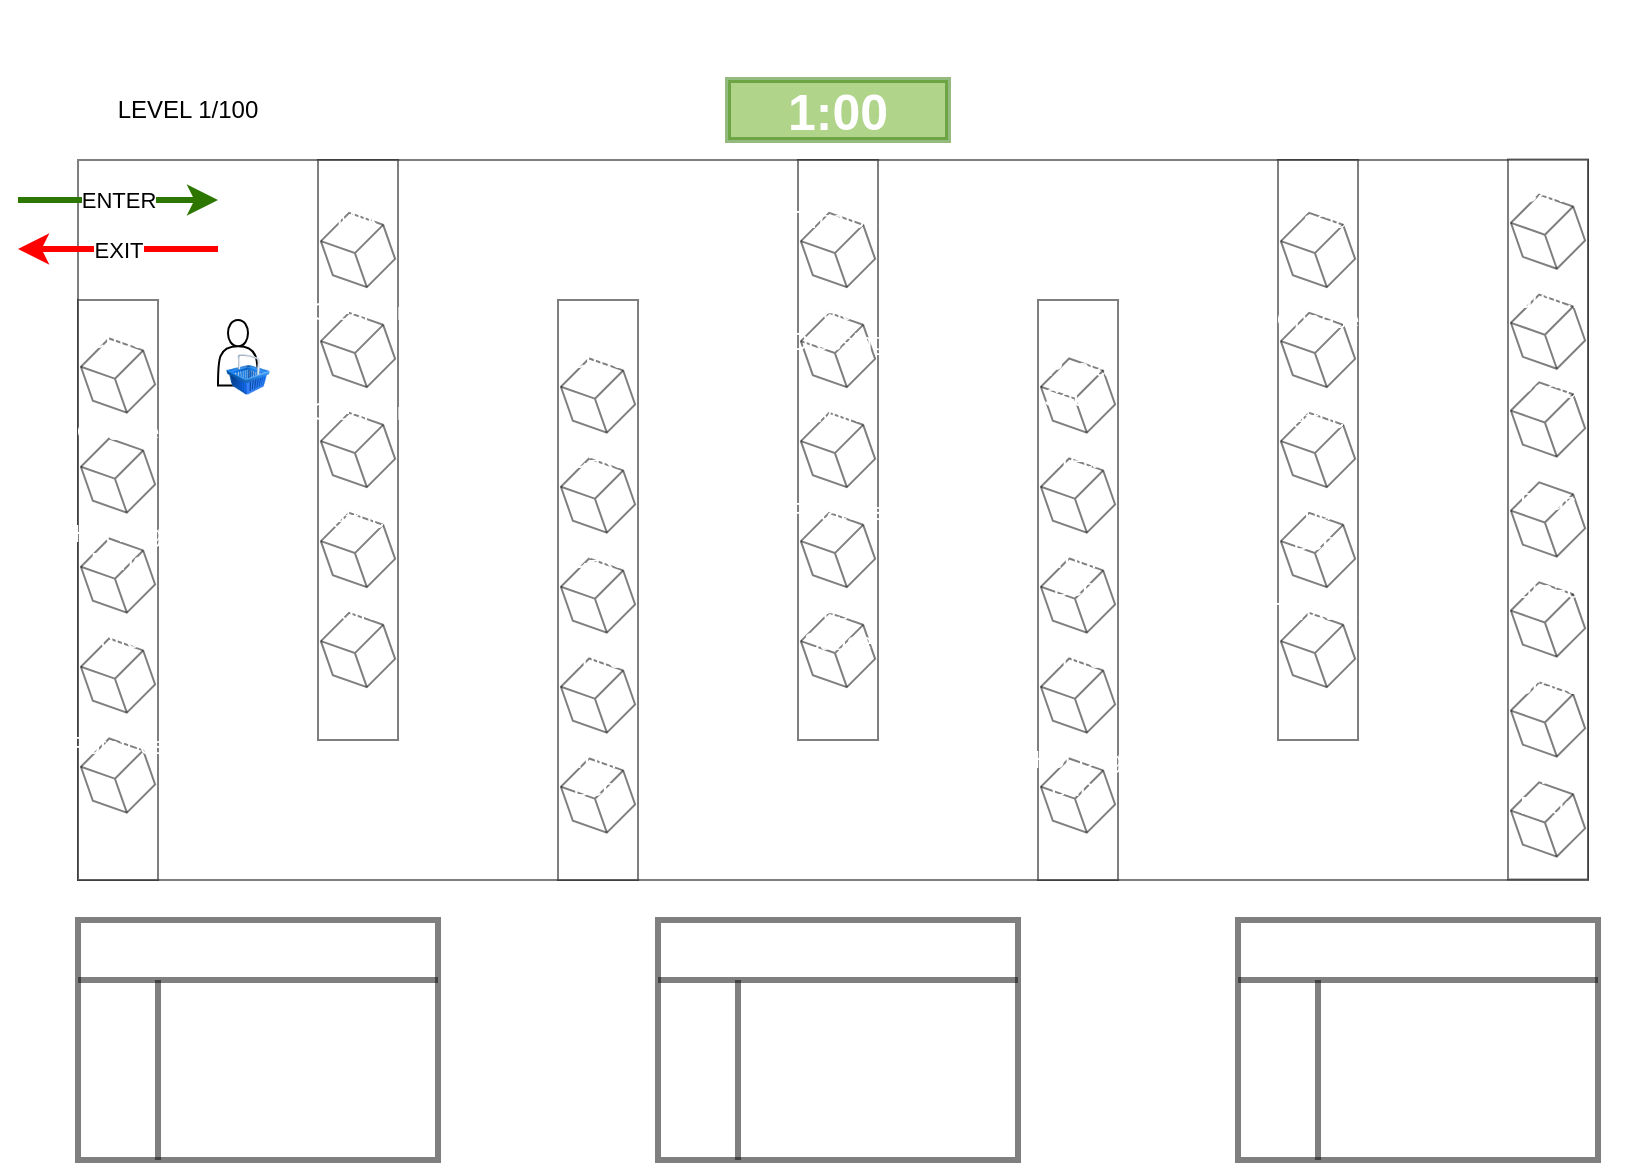 <mxfile>
    <diagram id="Rlf8xE68demIQxLl0rlF" name="Page-1">
        <mxGraphModel dx="767" dy="823" grid="1" gridSize="10" guides="1" tooltips="1" connect="1" arrows="1" fold="1" page="1" pageScale="1" pageWidth="850" pageHeight="1100" math="0" shadow="0">
            <root>
                <mxCell id="0"/>
                <mxCell id="1" parent="0"/>
                <mxCell id="2" value="" style="rounded=0;whiteSpace=wrap;html=1;opacity=50;" parent="1" vertex="1">
                    <mxGeometry x="40" y="160" width="755" height="360" as="geometry"/>
                </mxCell>
                <mxCell id="8" value="" style="rounded=0;whiteSpace=wrap;html=1;opacity=50;" parent="1" vertex="1">
                    <mxGeometry x="40" y="230" width="40" height="290" as="geometry"/>
                </mxCell>
                <mxCell id="10" value="" style="rounded=0;whiteSpace=wrap;html=1;opacity=50;" parent="1" vertex="1">
                    <mxGeometry x="160" y="160" width="40" height="290" as="geometry"/>
                </mxCell>
                <mxCell id="11" value="" style="rounded=0;whiteSpace=wrap;html=1;opacity=50;" parent="1" vertex="1">
                    <mxGeometry x="280" y="230" width="40" height="290" as="geometry"/>
                </mxCell>
                <mxCell id="12" value="" style="rounded=0;whiteSpace=wrap;html=1;opacity=50;" parent="1" vertex="1">
                    <mxGeometry x="400" y="160" width="40" height="290" as="geometry"/>
                </mxCell>
                <mxCell id="13" value="" style="rounded=0;whiteSpace=wrap;html=1;opacity=50;" parent="1" vertex="1">
                    <mxGeometry x="520" y="230" width="40" height="290" as="geometry"/>
                </mxCell>
                <mxCell id="14" value="" style="rounded=0;whiteSpace=wrap;html=1;opacity=50;" parent="1" vertex="1">
                    <mxGeometry x="640" y="160" width="40" height="290" as="geometry"/>
                </mxCell>
                <mxCell id="160" style="edgeStyle=none;html=1;" edge="1" parent="1" source="16" target="2">
                    <mxGeometry relative="1" as="geometry"/>
                </mxCell>
                <mxCell id="16" value="" style="rounded=0;whiteSpace=wrap;html=1;opacity=50;" parent="1" vertex="1">
                    <mxGeometry x="755" y="159.74" width="40" height="360" as="geometry"/>
                </mxCell>
                <mxCell id="23" value="" style="endArrow=classic;html=1;fillColor=#60a917;strokeColor=#2D7600;strokeWidth=3;" parent="1" edge="1">
                    <mxGeometry relative="1" as="geometry">
                        <mxPoint x="10" y="180" as="sourcePoint"/>
                        <mxPoint x="110" y="180" as="targetPoint"/>
                    </mxGeometry>
                </mxCell>
                <mxCell id="24" value="ENTER" style="edgeLabel;resizable=0;html=1;align=center;verticalAlign=middle;" parent="23" connectable="0" vertex="1">
                    <mxGeometry relative="1" as="geometry"/>
                </mxCell>
                <mxCell id="26" value="" style="endArrow=classic;html=1;fillColor=#a20025;strokeColor=#FF0000;strokeWidth=3;" parent="1" edge="1">
                    <mxGeometry relative="1" as="geometry">
                        <mxPoint x="110" y="204.5" as="sourcePoint"/>
                        <mxPoint x="10" y="204.5" as="targetPoint"/>
                    </mxGeometry>
                </mxCell>
                <mxCell id="27" value="EXIT" style="edgeLabel;resizable=0;html=1;align=center;verticalAlign=middle;" parent="26" connectable="0" vertex="1">
                    <mxGeometry relative="1" as="geometry">
                        <mxPoint as="offset"/>
                    </mxGeometry>
                </mxCell>
                <mxCell id="29" value="" style="html=1;whiteSpace=wrap;shape=isoCube2;backgroundOutline=1;isoAngle=15;rotation=-135;opacity=50;" parent="1" vertex="1">
                    <mxGeometry x="43.75" y="250" width="32.5" height="35.58" as="geometry"/>
                </mxCell>
                <mxCell id="31" value="" style="html=1;whiteSpace=wrap;shape=isoCube2;backgroundOutline=1;isoAngle=15;rotation=-135;opacity=50;" parent="1" vertex="1">
                    <mxGeometry x="43.75" y="300" width="32.5" height="35.58" as="geometry"/>
                </mxCell>
                <mxCell id="32" value="" style="html=1;whiteSpace=wrap;shape=isoCube2;backgroundOutline=1;isoAngle=15;rotation=-135;opacity=50;" parent="1" vertex="1">
                    <mxGeometry x="43.75" y="350" width="32.5" height="35.58" as="geometry"/>
                </mxCell>
                <mxCell id="33" value="" style="html=1;whiteSpace=wrap;shape=isoCube2;backgroundOutline=1;isoAngle=15;rotation=-135;opacity=50;" parent="1" vertex="1">
                    <mxGeometry x="43.75" y="400" width="32.5" height="35.58" as="geometry"/>
                </mxCell>
                <mxCell id="34" value="" style="html=1;whiteSpace=wrap;shape=isoCube2;backgroundOutline=1;isoAngle=15;rotation=-135;opacity=50;" parent="1" vertex="1">
                    <mxGeometry x="43.75" y="450" width="32.5" height="35.58" as="geometry"/>
                </mxCell>
                <mxCell id="35" value="" style="html=1;whiteSpace=wrap;shape=isoCube2;backgroundOutline=1;isoAngle=15;rotation=-135;opacity=50;" parent="1" vertex="1">
                    <mxGeometry x="163.75" y="187.21" width="32.5" height="35.58" as="geometry"/>
                </mxCell>
                <mxCell id="36" value="" style="html=1;whiteSpace=wrap;shape=isoCube2;backgroundOutline=1;isoAngle=15;rotation=-135;opacity=50;" parent="1" vertex="1">
                    <mxGeometry x="163.75" y="237.21" width="32.5" height="35.58" as="geometry"/>
                </mxCell>
                <mxCell id="37" value="" style="html=1;whiteSpace=wrap;shape=isoCube2;backgroundOutline=1;isoAngle=15;rotation=-135;opacity=50;" parent="1" vertex="1">
                    <mxGeometry x="163.75" y="287.21" width="32.5" height="35.58" as="geometry"/>
                </mxCell>
                <mxCell id="38" value="" style="html=1;whiteSpace=wrap;shape=isoCube2;backgroundOutline=1;isoAngle=15;rotation=-135;opacity=50;" parent="1" vertex="1">
                    <mxGeometry x="163.75" y="337.21" width="32.5" height="35.58" as="geometry"/>
                </mxCell>
                <mxCell id="39" value="" style="html=1;whiteSpace=wrap;shape=isoCube2;backgroundOutline=1;isoAngle=15;rotation=-135;opacity=50;" parent="1" vertex="1">
                    <mxGeometry x="163.75" y="387.21" width="32.5" height="35.58" as="geometry"/>
                </mxCell>
                <mxCell id="40" value="" style="html=1;whiteSpace=wrap;shape=isoCube2;backgroundOutline=1;isoAngle=15;rotation=-135;opacity=50;" parent="1" vertex="1">
                    <mxGeometry x="283.75" y="260" width="32.5" height="35.58" as="geometry"/>
                </mxCell>
                <mxCell id="41" value="" style="html=1;whiteSpace=wrap;shape=isoCube2;backgroundOutline=1;isoAngle=15;rotation=-135;opacity=50;" parent="1" vertex="1">
                    <mxGeometry x="283.75" y="310" width="32.5" height="35.58" as="geometry"/>
                </mxCell>
                <mxCell id="42" value="" style="html=1;whiteSpace=wrap;shape=isoCube2;backgroundOutline=1;isoAngle=15;rotation=-135;opacity=50;" parent="1" vertex="1">
                    <mxGeometry x="283.75" y="360" width="32.5" height="35.58" as="geometry"/>
                </mxCell>
                <mxCell id="43" value="" style="html=1;whiteSpace=wrap;shape=isoCube2;backgroundOutline=1;isoAngle=15;rotation=-135;opacity=50;" parent="1" vertex="1">
                    <mxGeometry x="283.75" y="410" width="32.5" height="35.58" as="geometry"/>
                </mxCell>
                <mxCell id="44" value="" style="html=1;whiteSpace=wrap;shape=isoCube2;backgroundOutline=1;isoAngle=15;rotation=-135;opacity=50;" parent="1" vertex="1">
                    <mxGeometry x="283.75" y="460" width="32.5" height="35.58" as="geometry"/>
                </mxCell>
                <mxCell id="45" value="" style="html=1;whiteSpace=wrap;shape=isoCube2;backgroundOutline=1;isoAngle=15;rotation=-135;opacity=50;" parent="1" vertex="1">
                    <mxGeometry x="403.75" y="187.21" width="32.5" height="35.58" as="geometry"/>
                </mxCell>
                <mxCell id="46" value="" style="html=1;whiteSpace=wrap;shape=isoCube2;backgroundOutline=1;isoAngle=15;rotation=-135;opacity=50;" parent="1" vertex="1">
                    <mxGeometry x="403.75" y="237.21" width="32.5" height="35.58" as="geometry"/>
                </mxCell>
                <mxCell id="47" value="" style="html=1;whiteSpace=wrap;shape=isoCube2;backgroundOutline=1;isoAngle=15;rotation=-135;opacity=50;" parent="1" vertex="1">
                    <mxGeometry x="403.75" y="287.21" width="32.5" height="35.58" as="geometry"/>
                </mxCell>
                <mxCell id="48" value="" style="html=1;whiteSpace=wrap;shape=isoCube2;backgroundOutline=1;isoAngle=15;rotation=-135;opacity=50;" parent="1" vertex="1">
                    <mxGeometry x="403.75" y="337.21" width="32.5" height="35.58" as="geometry"/>
                </mxCell>
                <mxCell id="49" value="" style="html=1;whiteSpace=wrap;shape=isoCube2;backgroundOutline=1;isoAngle=15;rotation=-135;opacity=50;" parent="1" vertex="1">
                    <mxGeometry x="403.75" y="387.21" width="32.5" height="35.58" as="geometry"/>
                </mxCell>
                <mxCell id="50" value="" style="html=1;whiteSpace=wrap;shape=isoCube2;backgroundOutline=1;isoAngle=15;rotation=-135;opacity=50;" parent="1" vertex="1">
                    <mxGeometry x="523.75" y="260" width="32.5" height="35.58" as="geometry"/>
                </mxCell>
                <mxCell id="51" value="" style="html=1;whiteSpace=wrap;shape=isoCube2;backgroundOutline=1;isoAngle=15;rotation=-135;opacity=50;" parent="1" vertex="1">
                    <mxGeometry x="523.75" y="310" width="32.5" height="35.58" as="geometry"/>
                </mxCell>
                <mxCell id="52" value="" style="html=1;whiteSpace=wrap;shape=isoCube2;backgroundOutline=1;isoAngle=15;rotation=-135;opacity=50;" parent="1" vertex="1">
                    <mxGeometry x="523.75" y="360" width="32.5" height="35.58" as="geometry"/>
                </mxCell>
                <mxCell id="53" value="" style="html=1;whiteSpace=wrap;shape=isoCube2;backgroundOutline=1;isoAngle=15;rotation=-135;opacity=50;" parent="1" vertex="1">
                    <mxGeometry x="523.75" y="410" width="32.5" height="35.58" as="geometry"/>
                </mxCell>
                <mxCell id="54" value="" style="html=1;whiteSpace=wrap;shape=isoCube2;backgroundOutline=1;isoAngle=15;rotation=-135;opacity=50;" parent="1" vertex="1">
                    <mxGeometry x="523.75" y="460" width="32.5" height="35.58" as="geometry"/>
                </mxCell>
                <mxCell id="55" value="" style="html=1;whiteSpace=wrap;shape=isoCube2;backgroundOutline=1;isoAngle=15;rotation=-135;opacity=50;" parent="1" vertex="1">
                    <mxGeometry x="643.75" y="187.21" width="32.5" height="35.58" as="geometry"/>
                </mxCell>
                <mxCell id="56" value="" style="html=1;whiteSpace=wrap;shape=isoCube2;backgroundOutline=1;isoAngle=15;rotation=-135;opacity=50;" parent="1" vertex="1">
                    <mxGeometry x="643.75" y="237.21" width="32.5" height="35.58" as="geometry"/>
                </mxCell>
                <mxCell id="57" value="" style="html=1;whiteSpace=wrap;shape=isoCube2;backgroundOutline=1;isoAngle=15;rotation=-135;opacity=50;" parent="1" vertex="1">
                    <mxGeometry x="643.75" y="287.21" width="32.5" height="35.58" as="geometry"/>
                </mxCell>
                <mxCell id="58" value="" style="html=1;whiteSpace=wrap;shape=isoCube2;backgroundOutline=1;isoAngle=15;rotation=-135;opacity=50;" parent="1" vertex="1">
                    <mxGeometry x="643.75" y="337.21" width="32.5" height="35.58" as="geometry"/>
                </mxCell>
                <mxCell id="59" value="" style="html=1;whiteSpace=wrap;shape=isoCube2;backgroundOutline=1;isoAngle=15;rotation=-135;opacity=50;" parent="1" vertex="1">
                    <mxGeometry x="643.75" y="387.21" width="32.5" height="35.58" as="geometry"/>
                </mxCell>
                <mxCell id="60" value="" style="html=1;whiteSpace=wrap;shape=isoCube2;backgroundOutline=1;isoAngle=15;rotation=-135;opacity=50;" parent="1" vertex="1">
                    <mxGeometry x="758.75" y="271.95" width="32.5" height="35.58" as="geometry"/>
                </mxCell>
                <mxCell id="61" value="" style="html=1;whiteSpace=wrap;shape=isoCube2;backgroundOutline=1;isoAngle=15;rotation=-135;opacity=50;" parent="1" vertex="1">
                    <mxGeometry x="758.75" y="321.95" width="32.5" height="35.58" as="geometry"/>
                </mxCell>
                <mxCell id="62" value="" style="html=1;whiteSpace=wrap;shape=isoCube2;backgroundOutline=1;isoAngle=15;rotation=-135;opacity=50;" parent="1" vertex="1">
                    <mxGeometry x="758.75" y="371.95" width="32.5" height="35.58" as="geometry"/>
                </mxCell>
                <mxCell id="63" value="" style="html=1;whiteSpace=wrap;shape=isoCube2;backgroundOutline=1;isoAngle=15;rotation=-135;opacity=50;" parent="1" vertex="1">
                    <mxGeometry x="758.75" y="421.95" width="32.5" height="35.58" as="geometry"/>
                </mxCell>
                <mxCell id="64" value="" style="html=1;whiteSpace=wrap;shape=isoCube2;backgroundOutline=1;isoAngle=15;rotation=-135;opacity=50;" parent="1" vertex="1">
                    <mxGeometry x="758.75" y="471.95" width="32.5" height="35.58" as="geometry"/>
                </mxCell>
                <mxCell id="72" value="" style="shape=actor;whiteSpace=wrap;html=1;" parent="1" vertex="1">
                    <mxGeometry x="110" y="240" width="20" height="32.79" as="geometry"/>
                </mxCell>
                <mxCell id="74" value="" style="image;html=1;image=img/lib/clip_art/finance/Shopping_Cart_128x128.png" parent="1" vertex="1">
                    <mxGeometry x="110" y="257.21" width="30" height="20" as="geometry"/>
                </mxCell>
                <UserObject label="&lt;font color=&quot;#ffffff&quot;&gt;Lettuce&lt;br&gt;&lt;/font&gt;" placeholders="1" name="Variable" id="78">
                    <mxCell style="text;html=1;strokeColor=none;fillColor=none;align=center;verticalAlign=middle;whiteSpace=wrap;overflow=hidden;strokeWidth=3;" parent="1" vertex="1">
                        <mxGeometry x="20" y="240.0" width="80" height="20" as="geometry"/>
                    </mxCell>
                </UserObject>
                <UserObject label="&lt;font color=&quot;#ffffff&quot;&gt;Lettuce&lt;br&gt;&lt;/font&gt;" placeholders="1" name="Variable" id="79">
                    <mxCell style="text;html=1;strokeColor=none;fillColor=none;align=center;verticalAlign=middle;whiteSpace=wrap;overflow=hidden;strokeWidth=3;" parent="1" vertex="1">
                        <mxGeometry x="140" y="330" width="80" height="20" as="geometry"/>
                    </mxCell>
                </UserObject>
                <UserObject label="&lt;font color=&quot;#ffffff&quot;&gt;Lettuce&lt;br&gt;&lt;/font&gt;" placeholders="1" name="Variable" id="80">
                    <mxCell style="text;html=1;strokeColor=none;fillColor=none;align=center;verticalAlign=middle;whiteSpace=wrap;overflow=hidden;strokeWidth=3;" parent="1" vertex="1">
                        <mxGeometry x="260" y="250.0" width="80" height="20" as="geometry"/>
                    </mxCell>
                </UserObject>
                <UserObject label="&lt;font color=&quot;#ffffff&quot;&gt;Lettuce&lt;br&gt;&lt;/font&gt;" placeholders="1" name="Variable" id="81">
                    <mxCell style="text;html=1;strokeColor=none;fillColor=none;align=center;verticalAlign=middle;whiteSpace=wrap;overflow=hidden;strokeWidth=3;" parent="1" vertex="1">
                        <mxGeometry x="620" y="280" width="80" height="20" as="geometry"/>
                    </mxCell>
                </UserObject>
                <UserObject label="&lt;font color=&quot;#ffffff&quot;&gt;Bread&lt;br&gt;&lt;/font&gt;" placeholders="1" name="Variable" id="82">
                    <mxCell style="text;html=1;strokeColor=none;fillColor=none;align=center;verticalAlign=middle;whiteSpace=wrap;overflow=hidden;strokeWidth=3;" parent="1" vertex="1">
                        <mxGeometry x="735" y="412.67" width="80" height="20" as="geometry"/>
                    </mxCell>
                </UserObject>
                <UserObject label="&lt;font color=&quot;#ffffff&quot;&gt;Bread&lt;br&gt;&lt;/font&gt;" placeholders="1" name="Variable" id="83">
                    <mxCell style="text;html=1;strokeColor=none;fillColor=none;align=center;verticalAlign=middle;whiteSpace=wrap;overflow=hidden;strokeWidth=3;" parent="1" vertex="1">
                        <mxGeometry x="735" y="365.46" width="80" height="20" as="geometry"/>
                    </mxCell>
                </UserObject>
                <UserObject label="&lt;font color=&quot;#ffffff&quot;&gt;Bread&lt;br&gt;&lt;/font&gt;" placeholders="1" name="Variable" id="84">
                    <mxCell style="text;html=1;strokeColor=none;fillColor=none;align=center;verticalAlign=middle;whiteSpace=wrap;overflow=hidden;strokeWidth=3;" parent="1" vertex="1">
                        <mxGeometry x="500" y="300" width="80" height="20" as="geometry"/>
                    </mxCell>
                </UserObject>
                <UserObject label="&lt;font color=&quot;#ffffff&quot;&gt;Tomatoes&lt;br&gt;&lt;/font&gt;" placeholders="1" name="Variable" id="85">
                    <mxCell style="text;html=1;strokeColor=none;fillColor=none;align=center;verticalAlign=middle;whiteSpace=wrap;overflow=hidden;strokeWidth=3;" parent="1" vertex="1">
                        <mxGeometry x="620" y="375.58" width="80" height="20" as="geometry"/>
                    </mxCell>
                </UserObject>
                <UserObject label="&lt;font color=&quot;#ffffff&quot;&gt;Tomatoes&lt;br&gt;&lt;/font&gt;" placeholders="1" name="Variable" id="86">
                    <mxCell style="text;html=1;strokeColor=none;fillColor=none;align=center;verticalAlign=middle;whiteSpace=wrap;overflow=hidden;strokeWidth=3;" parent="1" vertex="1">
                        <mxGeometry x="380" y="180.0" width="80" height="20" as="geometry"/>
                    </mxCell>
                </UserObject>
                <UserObject label="&lt;font color=&quot;#ffffff&quot;&gt;Ground&lt;br&gt;Beef&lt;br&gt;&lt;/font&gt;" placeholders="1" name="Variable" id="87">
                    <mxCell style="text;html=1;strokeColor=none;fillColor=none;align=center;verticalAlign=middle;whiteSpace=wrap;overflow=hidden;strokeWidth=3;" parent="1" vertex="1">
                        <mxGeometry x="620" y="325.58" width="80" height="34.42" as="geometry"/>
                    </mxCell>
                </UserObject>
                <UserObject label="&lt;font color=&quot;#ffffff&quot;&gt;Ground&lt;br&gt;Beef&lt;br&gt;&lt;/font&gt;" placeholders="1" name="Variable" id="88">
                    <mxCell style="text;html=1;strokeColor=none;fillColor=none;align=center;verticalAlign=middle;whiteSpace=wrap;overflow=hidden;strokeWidth=3;" parent="1" vertex="1">
                        <mxGeometry x="500" y="350" width="80" height="30" as="geometry"/>
                    </mxCell>
                </UserObject>
                <UserObject label="&lt;font color=&quot;#ffffff&quot;&gt;Ground&lt;br&gt;Beef&lt;br&gt;&lt;/font&gt;" placeholders="1" name="Variable" id="89">
                    <mxCell style="text;html=1;strokeColor=none;fillColor=none;align=center;verticalAlign=middle;whiteSpace=wrap;overflow=hidden;strokeWidth=3;" parent="1" vertex="1">
                        <mxGeometry x="260" y="450" width="80" height="30" as="geometry"/>
                    </mxCell>
                </UserObject>
                <UserObject label="&lt;font color=&quot;#ffffff&quot;&gt;Cheese&lt;br&gt;&lt;/font&gt;" placeholders="1" name="Variable" id="90">
                    <mxCell style="text;html=1;strokeColor=none;fillColor=none;align=center;verticalAlign=middle;whiteSpace=wrap;overflow=hidden;strokeWidth=3;" parent="1" vertex="1">
                        <mxGeometry x="620" y="230.0" width="80" height="20" as="geometry"/>
                    </mxCell>
                </UserObject>
                <UserObject label="&lt;font color=&quot;#ffffff&quot;&gt;Cheese&lt;br&gt;&lt;/font&gt;" placeholders="1" name="Variable" id="91">
                    <mxCell style="text;html=1;strokeColor=none;fillColor=none;align=center;verticalAlign=middle;whiteSpace=wrap;overflow=hidden;strokeWidth=3;" parent="1" vertex="1">
                        <mxGeometry x="20" y="285.58" width="80" height="20" as="geometry"/>
                    </mxCell>
                </UserObject>
                <UserObject label="&lt;font color=&quot;#ffffff&quot;&gt;Pasta&lt;br&gt;&lt;/font&gt;" placeholders="1" name="Variable" id="92">
                    <mxCell style="text;html=1;strokeColor=none;fillColor=none;align=center;verticalAlign=middle;whiteSpace=wrap;overflow=hidden;strokeWidth=3;" parent="1" vertex="1">
                        <mxGeometry x="620" y="180.0" width="80" height="20" as="geometry"/>
                    </mxCell>
                </UserObject>
                <UserObject label="&lt;font color=&quot;#ffffff&quot;&gt;Pasta&lt;br&gt;&lt;/font&gt;" placeholders="1" name="Variable" id="93">
                    <mxCell style="text;html=1;strokeColor=none;fillColor=none;align=center;verticalAlign=middle;whiteSpace=wrap;overflow=hidden;strokeWidth=3;" parent="1" vertex="1">
                        <mxGeometry x="735" y="264.88" width="80" height="20" as="geometry"/>
                    </mxCell>
                </UserObject>
                <UserObject label="&lt;font color=&quot;#ffffff&quot;&gt;Pasta&lt;br&gt;Sauce&lt;br&gt;&lt;/font&gt;" placeholders="1" name="Variable" id="94">
                    <mxCell style="text;html=1;strokeColor=none;fillColor=none;align=center;verticalAlign=middle;whiteSpace=wrap;overflow=hidden;strokeWidth=3;" parent="1" vertex="1">
                        <mxGeometry x="500" y="252.79" width="80" height="37.21" as="geometry"/>
                    </mxCell>
                </UserObject>
                <UserObject label="&lt;font color=&quot;#ffffff&quot;&gt;Pasta&lt;br&gt;Sauce&lt;br&gt;&lt;/font&gt;" placeholders="1" name="Variable" id="95">
                    <mxCell style="text;html=1;strokeColor=none;fillColor=none;align=center;verticalAlign=middle;whiteSpace=wrap;overflow=hidden;strokeWidth=3;" parent="1" vertex="1">
                        <mxGeometry x="380" y="375.58" width="80" height="34.42" as="geometry"/>
                    </mxCell>
                </UserObject>
                <UserObject label="&lt;font color=&quot;#ffffff&quot;&gt;Cake&lt;br&gt;&lt;/font&gt;" placeholders="1" name="Variable" id="96">
                    <mxCell style="text;html=1;strokeColor=none;fillColor=none;align=center;verticalAlign=middle;whiteSpace=wrap;overflow=hidden;strokeWidth=3;" parent="1" vertex="1">
                        <mxGeometry x="260" y="300.0" width="80" height="20" as="geometry"/>
                    </mxCell>
                </UserObject>
                <UserObject label="&lt;font color=&quot;#ffffff&quot;&gt;Cake&lt;br&gt;&lt;/font&gt;" placeholders="1" name="Variable" id="97">
                    <mxCell style="text;html=1;strokeColor=none;fillColor=none;align=center;verticalAlign=middle;whiteSpace=wrap;overflow=hidden;strokeWidth=3;" parent="1" vertex="1">
                        <mxGeometry x="260" y="350.0" width="80" height="20" as="geometry"/>
                    </mxCell>
                </UserObject>
                <UserObject label="&lt;font color=&quot;#ffffff&quot;&gt;Hot&lt;br&gt;Dogs&lt;br&gt;&lt;/font&gt;" placeholders="1" name="Variable" id="98">
                    <mxCell style="text;html=1;strokeColor=none;fillColor=none;align=center;verticalAlign=middle;whiteSpace=wrap;overflow=hidden;strokeWidth=3;" parent="1" vertex="1">
                        <mxGeometry x="735" y="457.38" width="80" height="35" as="geometry"/>
                    </mxCell>
                </UserObject>
                <UserObject label="&lt;font color=&quot;#ffffff&quot;&gt;Hot&lt;br&gt;Dogs&lt;br&gt;&lt;/font&gt;" placeholders="1" name="Variable" id="99">
                    <mxCell style="text;html=1;strokeColor=none;fillColor=none;align=center;verticalAlign=middle;whiteSpace=wrap;overflow=hidden;strokeWidth=3;" parent="1" vertex="1">
                        <mxGeometry x="735" y="307.09" width="80" height="30" as="geometry"/>
                    </mxCell>
                </UserObject>
                <UserObject label="&lt;font color=&quot;#ffffff&quot;&gt;Hot Dog&lt;br&gt;Buns&lt;br&gt;&lt;/font&gt;" placeholders="1" name="Variable" id="100">
                    <mxCell style="text;html=1;strokeColor=none;fillColor=none;align=center;verticalAlign=middle;whiteSpace=wrap;overflow=hidden;strokeWidth=3;" parent="1" vertex="1">
                        <mxGeometry x="500" y="450" width="80" height="30" as="geometry"/>
                    </mxCell>
                </UserObject>
                <UserObject label="&lt;font color=&quot;#ffffff&quot;&gt;Hot Dog&lt;br&gt;Buns&lt;br&gt;&lt;/font&gt;" placeholders="1" name="Variable" id="101">
                    <mxCell style="text;html=1;strokeColor=none;fillColor=none;align=center;verticalAlign=middle;whiteSpace=wrap;overflow=hidden;strokeWidth=3;" parent="1" vertex="1">
                        <mxGeometry x="20" y="337.21" width="80" height="30" as="geometry"/>
                    </mxCell>
                </UserObject>
                <UserObject label="&lt;font color=&quot;#ffffff&quot;&gt;Potatoes&lt;br&gt;&lt;/font&gt;" placeholders="1" name="Variable" id="102">
                    <mxCell style="text;html=1;strokeColor=none;fillColor=none;align=center;verticalAlign=middle;whiteSpace=wrap;overflow=hidden;strokeWidth=3;" parent="1" vertex="1">
                        <mxGeometry x="380" y="325.58" width="80" height="20" as="geometry"/>
                    </mxCell>
                </UserObject>
                <UserObject label="&lt;font color=&quot;#ffffff&quot;&gt;Potatoes&lt;br&gt;&lt;/font&gt;" placeholders="1" name="Variable" id="104">
                    <mxCell style="text;html=1;strokeColor=none;fillColor=none;align=center;verticalAlign=middle;whiteSpace=wrap;overflow=hidden;strokeWidth=3;" parent="1" vertex="1">
                        <mxGeometry x="20" y="442.79" width="80" height="20" as="geometry"/>
                    </mxCell>
                </UserObject>
                <UserObject label="&lt;font color=&quot;#ffffff&quot;&gt;Milk&lt;br&gt;&lt;/font&gt;" placeholders="1" name="Variable" id="105">
                    <mxCell style="text;html=1;strokeColor=none;fillColor=none;align=center;verticalAlign=middle;whiteSpace=wrap;overflow=hidden;strokeWidth=3;" parent="1" vertex="1">
                        <mxGeometry x="380" y="277.21" width="80" height="20" as="geometry"/>
                    </mxCell>
                </UserObject>
                <UserObject label="&lt;font color=&quot;#ffffff&quot;&gt;Milk&lt;br&gt;&lt;/font&gt;" placeholders="1" name="Variable" id="106">
                    <mxCell style="text;html=1;strokeColor=none;fillColor=none;align=center;verticalAlign=middle;whiteSpace=wrap;overflow=hidden;strokeWidth=3;" parent="1" vertex="1">
                        <mxGeometry x="140" y="180" width="80" height="20" as="geometry"/>
                    </mxCell>
                </UserObject>
                <UserObject label="&lt;font color=&quot;#ffffff&quot;&gt;Butter&lt;br&gt;&lt;/font&gt;" placeholders="1" name="Variable" id="107">
                    <mxCell style="text;html=1;strokeColor=none;fillColor=none;align=center;verticalAlign=middle;whiteSpace=wrap;overflow=hidden;strokeWidth=3;" parent="1" vertex="1">
                        <mxGeometry x="260" y="400" width="80" height="20" as="geometry"/>
                    </mxCell>
                </UserObject>
                <UserObject label="&lt;font color=&quot;#ffffff&quot;&gt;Butter&lt;br&gt;&lt;/font&gt;" placeholders="1" name="Variable" id="108">
                    <mxCell style="text;html=1;strokeColor=none;fillColor=none;align=center;verticalAlign=middle;whiteSpace=wrap;overflow=hidden;strokeWidth=3;" parent="1" vertex="1">
                        <mxGeometry x="500" y="400" width="80" height="20" as="geometry"/>
                    </mxCell>
                </UserObject>
                <UserObject label="&lt;font color=&quot;#ffffff&quot;&gt;Coffee&lt;br&gt;&lt;/font&gt;" placeholders="1" name="Variable" id="109">
                    <mxCell style="text;html=1;strokeColor=none;fillColor=none;align=center;verticalAlign=middle;whiteSpace=wrap;overflow=hidden;strokeWidth=3;" parent="1" vertex="1">
                        <mxGeometry x="20" y="390" width="80" height="20" as="geometry"/>
                    </mxCell>
                </UserObject>
                <UserObject label="&lt;font color=&quot;#ffffff&quot;&gt;Coffee&lt;br&gt;&lt;/font&gt;" placeholders="1" name="Variable" id="110">
                    <mxCell style="text;html=1;strokeColor=none;fillColor=none;align=center;verticalAlign=middle;whiteSpace=wrap;overflow=hidden;strokeWidth=3;" parent="1" vertex="1">
                        <mxGeometry x="140" y="375.58" width="80" height="20" as="geometry"/>
                    </mxCell>
                </UserObject>
                <UserObject label="&lt;font color=&quot;#ffffff&quot;&gt;Creamer&lt;br&gt;&lt;/font&gt;" placeholders="1" name="Variable" id="111">
                    <mxCell style="text;html=1;strokeColor=none;fillColor=none;align=center;verticalAlign=middle;whiteSpace=wrap;overflow=hidden;strokeWidth=3;" parent="1" vertex="1">
                        <mxGeometry x="140" y="275.58" width="80" height="20" as="geometry"/>
                    </mxCell>
                </UserObject>
                <UserObject label="&lt;font color=&quot;#ffffff&quot;&gt;Creamer&lt;br&gt;&lt;/font&gt;" placeholders="1" name="Variable" id="112">
                    <mxCell style="text;html=1;strokeColor=none;fillColor=none;align=center;verticalAlign=middle;whiteSpace=wrap;overflow=hidden;strokeWidth=3;" parent="1" vertex="1">
                        <mxGeometry x="140" y="226.39" width="80" height="20" as="geometry"/>
                    </mxCell>
                </UserObject>
                <UserObject label="&lt;font color=&quot;#ffffff&quot;&gt;Salad&lt;br&gt;Dressing&lt;br&gt;&lt;/font&gt;" placeholders="1" name="Variable" id="113">
                    <mxCell style="text;html=1;strokeColor=none;fillColor=none;align=center;verticalAlign=middle;whiteSpace=wrap;overflow=hidden;strokeWidth=3;" parent="1" vertex="1">
                        <mxGeometry x="380" y="226.39" width="80" height="33.61" as="geometry"/>
                    </mxCell>
                </UserObject>
                <mxCell id="121" value="Hamburgers" style="shape=table;startSize=30;container=1;collapsible=0;childLayout=tableLayout;fixedRows=1;rowLines=0;fontStyle=1;strokeWidth=3;fontSize=15;fontColor=#FFFFFF;opacity=50;" parent="1" vertex="1">
                    <mxGeometry x="40" y="540" width="180" height="120" as="geometry"/>
                </mxCell>
                <mxCell id="122" value="" style="shape=tableRow;horizontal=0;startSize=0;swimlaneHead=0;swimlaneBody=0;top=0;left=0;bottom=0;right=0;collapsible=0;dropTarget=0;fillColor=none;points=[[0,0.5],[1,0.5]];portConstraint=eastwest;strokeWidth=3;fontSize=15;fontColor=#FFFFFF;opacity=50;" parent="121" vertex="1">
                    <mxGeometry y="30" width="180" height="30" as="geometry"/>
                </mxCell>
                <mxCell id="123" value="0/1" style="shape=partialRectangle;html=1;whiteSpace=wrap;connectable=0;fillColor=none;top=0;left=0;bottom=0;right=0;overflow=hidden;pointerEvents=1;strokeWidth=3;fontSize=15;fontColor=#FFFFFF;opacity=50;" parent="122" vertex="1">
                    <mxGeometry width="40" height="30" as="geometry">
                        <mxRectangle width="40" height="30" as="alternateBounds"/>
                    </mxGeometry>
                </mxCell>
                <mxCell id="124" value="Ground Beef" style="shape=partialRectangle;html=1;whiteSpace=wrap;connectable=0;fillColor=none;top=0;left=0;bottom=0;right=0;align=left;spacingLeft=6;overflow=hidden;strokeWidth=3;fontSize=15;fontColor=#FFFFFF;opacity=50;" parent="122" vertex="1">
                    <mxGeometry x="40" width="140" height="30" as="geometry">
                        <mxRectangle width="140" height="30" as="alternateBounds"/>
                    </mxGeometry>
                </mxCell>
                <mxCell id="125" value="" style="shape=tableRow;horizontal=0;startSize=0;swimlaneHead=0;swimlaneBody=0;top=0;left=0;bottom=0;right=0;collapsible=0;dropTarget=0;fillColor=none;points=[[0,0.5],[1,0.5]];portConstraint=eastwest;strokeWidth=3;fontSize=15;fontColor=#FFFFFF;opacity=50;" parent="121" vertex="1">
                    <mxGeometry y="60" width="180" height="30" as="geometry"/>
                </mxCell>
                <mxCell id="126" value="0/1" style="shape=partialRectangle;html=1;whiteSpace=wrap;connectable=0;fillColor=none;top=0;left=0;bottom=0;right=0;overflow=hidden;strokeWidth=3;fontSize=15;fontColor=#FFFFFF;opacity=50;" parent="125" vertex="1">
                    <mxGeometry width="40" height="30" as="geometry">
                        <mxRectangle width="40" height="30" as="alternateBounds"/>
                    </mxGeometry>
                </mxCell>
                <mxCell id="127" value="Cheese" style="shape=partialRectangle;html=1;whiteSpace=wrap;connectable=0;fillColor=none;top=0;left=0;bottom=0;right=0;align=left;spacingLeft=6;overflow=hidden;strokeWidth=3;fontSize=15;fontColor=#FFFFFF;opacity=50;" parent="125" vertex="1">
                    <mxGeometry x="40" width="140" height="30" as="geometry">
                        <mxRectangle width="140" height="30" as="alternateBounds"/>
                    </mxGeometry>
                </mxCell>
                <mxCell id="128" value="" style="shape=tableRow;horizontal=0;startSize=0;swimlaneHead=0;swimlaneBody=0;top=0;left=0;bottom=0;right=0;collapsible=0;dropTarget=0;fillColor=none;points=[[0,0.5],[1,0.5]];portConstraint=eastwest;strokeWidth=3;fontSize=15;fontColor=#FFFFFF;opacity=50;" parent="121" vertex="1">
                    <mxGeometry y="90" width="180" height="30" as="geometry"/>
                </mxCell>
                <mxCell id="129" value="0/1" style="shape=partialRectangle;html=1;whiteSpace=wrap;connectable=0;fillColor=none;top=0;left=0;bottom=0;right=0;overflow=hidden;strokeWidth=3;fontSize=15;fontColor=#FFFFFF;opacity=50;" parent="128" vertex="1">
                    <mxGeometry width="40" height="30" as="geometry">
                        <mxRectangle width="40" height="30" as="alternateBounds"/>
                    </mxGeometry>
                </mxCell>
                <mxCell id="130" value="Bread" style="shape=partialRectangle;html=1;whiteSpace=wrap;connectable=0;fillColor=none;top=0;left=0;bottom=0;right=0;align=left;spacingLeft=6;overflow=hidden;strokeWidth=3;fontSize=15;fontColor=#FFFFFF;opacity=50;" parent="128" vertex="1">
                    <mxGeometry x="40" width="140" height="30" as="geometry">
                        <mxRectangle width="140" height="30" as="alternateBounds"/>
                    </mxGeometry>
                </mxCell>
                <mxCell id="131" value="Salad" style="shape=table;startSize=30;container=1;collapsible=0;childLayout=tableLayout;fixedRows=1;rowLines=0;fontStyle=1;strokeWidth=3;fontSize=15;fontColor=#FFFFFF;opacity=50;" parent="1" vertex="1">
                    <mxGeometry x="330" y="540" width="180" height="120" as="geometry"/>
                </mxCell>
                <mxCell id="132" value="" style="shape=tableRow;horizontal=0;startSize=0;swimlaneHead=0;swimlaneBody=0;top=0;left=0;bottom=0;right=0;collapsible=0;dropTarget=0;fillColor=none;points=[[0,0.5],[1,0.5]];portConstraint=eastwest;strokeWidth=3;fontSize=15;fontColor=#FFFFFF;opacity=50;" parent="131" vertex="1">
                    <mxGeometry y="30" width="180" height="30" as="geometry"/>
                </mxCell>
                <mxCell id="133" value="0/2" style="shape=partialRectangle;html=1;whiteSpace=wrap;connectable=0;fillColor=none;top=0;left=0;bottom=0;right=0;overflow=hidden;pointerEvents=1;strokeWidth=3;fontSize=15;fontColor=#FFFFFF;opacity=50;" parent="132" vertex="1">
                    <mxGeometry width="40" height="30" as="geometry">
                        <mxRectangle width="40" height="30" as="alternateBounds"/>
                    </mxGeometry>
                </mxCell>
                <mxCell id="134" value="Lettuce" style="shape=partialRectangle;html=1;whiteSpace=wrap;connectable=0;fillColor=none;top=0;left=0;bottom=0;right=0;align=left;spacingLeft=6;overflow=hidden;strokeWidth=3;fontSize=15;fontColor=#FFFFFF;opacity=50;" parent="132" vertex="1">
                    <mxGeometry x="40" width="140" height="30" as="geometry">
                        <mxRectangle width="140" height="30" as="alternateBounds"/>
                    </mxGeometry>
                </mxCell>
                <mxCell id="135" value="" style="shape=tableRow;horizontal=0;startSize=0;swimlaneHead=0;swimlaneBody=0;top=0;left=0;bottom=0;right=0;collapsible=0;dropTarget=0;fillColor=none;points=[[0,0.5],[1,0.5]];portConstraint=eastwest;strokeWidth=3;fontSize=15;fontColor=#FFFFFF;opacity=50;" parent="131" vertex="1">
                    <mxGeometry y="60" width="180" height="30" as="geometry"/>
                </mxCell>
                <mxCell id="136" value="0/2" style="shape=partialRectangle;html=1;whiteSpace=wrap;connectable=0;fillColor=none;top=0;left=0;bottom=0;right=0;overflow=hidden;strokeWidth=3;fontSize=15;fontColor=#FFFFFF;opacity=50;" parent="135" vertex="1">
                    <mxGeometry width="40" height="30" as="geometry">
                        <mxRectangle width="40" height="30" as="alternateBounds"/>
                    </mxGeometry>
                </mxCell>
                <mxCell id="137" value="Tomatoes" style="shape=partialRectangle;html=1;whiteSpace=wrap;connectable=0;fillColor=none;top=0;left=0;bottom=0;right=0;align=left;spacingLeft=6;overflow=hidden;strokeWidth=3;fontSize=15;fontColor=#FFFFFF;opacity=50;" parent="135" vertex="1">
                    <mxGeometry x="40" width="140" height="30" as="geometry">
                        <mxRectangle width="140" height="30" as="alternateBounds"/>
                    </mxGeometry>
                </mxCell>
                <mxCell id="138" value="" style="shape=tableRow;horizontal=0;startSize=0;swimlaneHead=0;swimlaneBody=0;top=0;left=0;bottom=0;right=0;collapsible=0;dropTarget=0;fillColor=none;points=[[0,0.5],[1,0.5]];portConstraint=eastwest;strokeWidth=3;fontSize=15;fontColor=#FFFFFF;opacity=50;" parent="131" vertex="1">
                    <mxGeometry y="90" width="180" height="30" as="geometry"/>
                </mxCell>
                <mxCell id="139" value="0/1" style="shape=partialRectangle;html=1;whiteSpace=wrap;connectable=0;fillColor=none;top=0;left=0;bottom=0;right=0;overflow=hidden;strokeWidth=3;fontSize=15;fontColor=#FFFFFF;opacity=50;" parent="138" vertex="1">
                    <mxGeometry width="40" height="30" as="geometry">
                        <mxRectangle width="40" height="30" as="alternateBounds"/>
                    </mxGeometry>
                </mxCell>
                <mxCell id="140" value="Salad Dressing" style="shape=partialRectangle;html=1;whiteSpace=wrap;connectable=0;fillColor=none;top=0;left=0;bottom=0;right=0;align=left;spacingLeft=6;overflow=hidden;strokeWidth=3;fontSize=15;fontColor=#FFFFFF;opacity=50;" parent="138" vertex="1">
                    <mxGeometry x="40" width="140" height="30" as="geometry">
                        <mxRectangle width="140" height="30" as="alternateBounds"/>
                    </mxGeometry>
                </mxCell>
                <mxCell id="141" value="Mashed Potatoes" style="shape=table;startSize=30;container=1;collapsible=0;childLayout=tableLayout;fixedRows=1;rowLines=0;fontStyle=1;strokeWidth=3;fontSize=15;fontColor=#FFFFFF;opacity=50;" parent="1" vertex="1">
                    <mxGeometry x="620" y="540" width="180" height="120" as="geometry"/>
                </mxCell>
                <mxCell id="142" value="" style="shape=tableRow;horizontal=0;startSize=0;swimlaneHead=0;swimlaneBody=0;top=0;left=0;bottom=0;right=0;collapsible=0;dropTarget=0;fillColor=none;points=[[0,0.5],[1,0.5]];portConstraint=eastwest;strokeWidth=3;fontSize=15;fontColor=#FFFFFF;opacity=50;" parent="141" vertex="1">
                    <mxGeometry y="30" width="180" height="30" as="geometry"/>
                </mxCell>
                <mxCell id="143" value="0/1" style="shape=partialRectangle;html=1;whiteSpace=wrap;connectable=0;fillColor=none;top=0;left=0;bottom=0;right=0;overflow=hidden;pointerEvents=1;strokeWidth=3;fontSize=15;fontColor=#FFFFFF;opacity=50;" parent="142" vertex="1">
                    <mxGeometry width="40" height="30" as="geometry">
                        <mxRectangle width="40" height="30" as="alternateBounds"/>
                    </mxGeometry>
                </mxCell>
                <mxCell id="144" value="Potatoes" style="shape=partialRectangle;html=1;whiteSpace=wrap;connectable=0;fillColor=none;top=0;left=0;bottom=0;right=0;align=left;spacingLeft=6;overflow=hidden;strokeWidth=3;fontSize=15;fontColor=#FFFFFF;opacity=50;" parent="142" vertex="1">
                    <mxGeometry x="40" width="140" height="30" as="geometry">
                        <mxRectangle width="140" height="30" as="alternateBounds"/>
                    </mxGeometry>
                </mxCell>
                <mxCell id="145" value="" style="shape=tableRow;horizontal=0;startSize=0;swimlaneHead=0;swimlaneBody=0;top=0;left=0;bottom=0;right=0;collapsible=0;dropTarget=0;fillColor=none;points=[[0,0.5],[1,0.5]];portConstraint=eastwest;strokeWidth=3;fontSize=15;fontColor=#FFFFFF;opacity=50;" parent="141" vertex="1">
                    <mxGeometry y="60" width="180" height="30" as="geometry"/>
                </mxCell>
                <mxCell id="146" value="0/1" style="shape=partialRectangle;html=1;whiteSpace=wrap;connectable=0;fillColor=none;top=0;left=0;bottom=0;right=0;overflow=hidden;strokeWidth=3;fontSize=15;fontColor=#FFFFFF;opacity=50;" parent="145" vertex="1">
                    <mxGeometry width="40" height="30" as="geometry">
                        <mxRectangle width="40" height="30" as="alternateBounds"/>
                    </mxGeometry>
                </mxCell>
                <mxCell id="147" value="Milk" style="shape=partialRectangle;html=1;whiteSpace=wrap;connectable=0;fillColor=none;top=0;left=0;bottom=0;right=0;align=left;spacingLeft=6;overflow=hidden;strokeWidth=3;fontSize=15;fontColor=#FFFFFF;opacity=50;" parent="145" vertex="1">
                    <mxGeometry x="40" width="140" height="30" as="geometry">
                        <mxRectangle width="140" height="30" as="alternateBounds"/>
                    </mxGeometry>
                </mxCell>
                <mxCell id="148" value="" style="shape=tableRow;horizontal=0;startSize=0;swimlaneHead=0;swimlaneBody=0;top=0;left=0;bottom=0;right=0;collapsible=0;dropTarget=0;fillColor=none;points=[[0,0.5],[1,0.5]];portConstraint=eastwest;strokeWidth=3;fontSize=15;fontColor=#FFFFFF;opacity=50;" parent="141" vertex="1">
                    <mxGeometry y="90" width="180" height="30" as="geometry"/>
                </mxCell>
                <mxCell id="149" value="0/1" style="shape=partialRectangle;html=1;whiteSpace=wrap;connectable=0;fillColor=none;top=0;left=0;bottom=0;right=0;overflow=hidden;strokeWidth=3;fontSize=15;fontColor=#FFFFFF;opacity=50;" parent="148" vertex="1">
                    <mxGeometry width="40" height="30" as="geometry">
                        <mxRectangle width="40" height="30" as="alternateBounds"/>
                    </mxGeometry>
                </mxCell>
                <mxCell id="150" value="Butter" style="shape=partialRectangle;html=1;whiteSpace=wrap;connectable=0;fillColor=none;top=0;left=0;bottom=0;right=0;align=left;spacingLeft=6;overflow=hidden;strokeWidth=3;fontSize=15;fontColor=#FFFFFF;opacity=50;" parent="148" vertex="1">
                    <mxGeometry x="40" width="140" height="30" as="geometry">
                        <mxRectangle width="140" height="30" as="alternateBounds"/>
                    </mxGeometry>
                </mxCell>
                <mxCell id="151" value="Help Sam buy groceries for dinner before the store closes!&amp;nbsp;" style="text;strokeColor=none;fillColor=none;html=1;fontSize=24;fontStyle=1;verticalAlign=middle;align=center;strokeWidth=3;fontColor=#FFFFFF;opacity=50;" parent="1" vertex="1">
                    <mxGeometry x="140" y="80" width="560" height="40" as="geometry"/>
                </mxCell>
                <mxCell id="153" value="" style="rounded=0;whiteSpace=wrap;html=1;strokeWidth=3;fontSize=15;fontColor=#ffffff;opacity=50;fillColor=#60a917;strokeColor=#2D7600;" parent="1" vertex="1">
                    <mxGeometry x="365" y="120" width="110" height="30" as="geometry"/>
                </mxCell>
                <mxCell id="155" value="&lt;font style=&quot;font-size: 25px;&quot;&gt;1:00&lt;/font&gt;" style="text;html=1;strokeColor=none;fillColor=none;align=center;verticalAlign=middle;whiteSpace=wrap;rounded=0;strokeWidth=5;fontSize=15;fontColor=#FFFFFF;opacity=50;fontStyle=1" parent="1" vertex="1">
                    <mxGeometry x="390" y="120" width="60" height="30" as="geometry"/>
                </mxCell>
                <mxCell id="156" value="&lt;font style=&quot;font-size: 12px;&quot;&gt;LEVEL 1/100&lt;/font&gt;" style="text;html=1;strokeColor=none;fillColor=none;align=center;verticalAlign=middle;whiteSpace=wrap;rounded=0;fontSize=12;" parent="1" vertex="1">
                    <mxGeometry x="50" y="120" width="90" height="30" as="geometry"/>
                </mxCell>
                <mxCell id="161" value="" style="html=1;whiteSpace=wrap;shape=isoCube2;backgroundOutline=1;isoAngle=15;rotation=-135;opacity=50;" vertex="1" parent="1">
                    <mxGeometry x="758.75" y="178.05" width="32.5" height="35.58" as="geometry"/>
                </mxCell>
                <mxCell id="162" value="" style="html=1;whiteSpace=wrap;shape=isoCube2;backgroundOutline=1;isoAngle=15;rotation=-135;opacity=50;" vertex="1" parent="1">
                    <mxGeometry x="758.75" y="228.05" width="32.5" height="35.58" as="geometry"/>
                </mxCell>
                <UserObject label="&lt;font color=&quot;#ffffff&quot;&gt;Cake&lt;br&gt;&lt;/font&gt;" placeholders="1" name="Variable" id="163">
                    <mxCell style="text;html=1;strokeColor=none;fillColor=none;align=center;verticalAlign=middle;whiteSpace=wrap;overflow=hidden;strokeWidth=3;" vertex="1" parent="1">
                        <mxGeometry x="735" y="167.21" width="80" height="20" as="geometry"/>
                    </mxCell>
                </UserObject>
                <UserObject label="&lt;font color=&quot;#ffffff&quot;&gt;Butter&lt;br&gt;&lt;/font&gt;" placeholders="1" name="Variable" id="164">
                    <mxCell style="text;html=1;strokeColor=none;fillColor=none;align=center;verticalAlign=middle;whiteSpace=wrap;overflow=hidden;strokeWidth=3;" vertex="1" parent="1">
                        <mxGeometry x="735" y="220" width="80" height="20" as="geometry"/>
                    </mxCell>
                </UserObject>
            </root>
        </mxGraphModel>
    </diagram>
</mxfile>